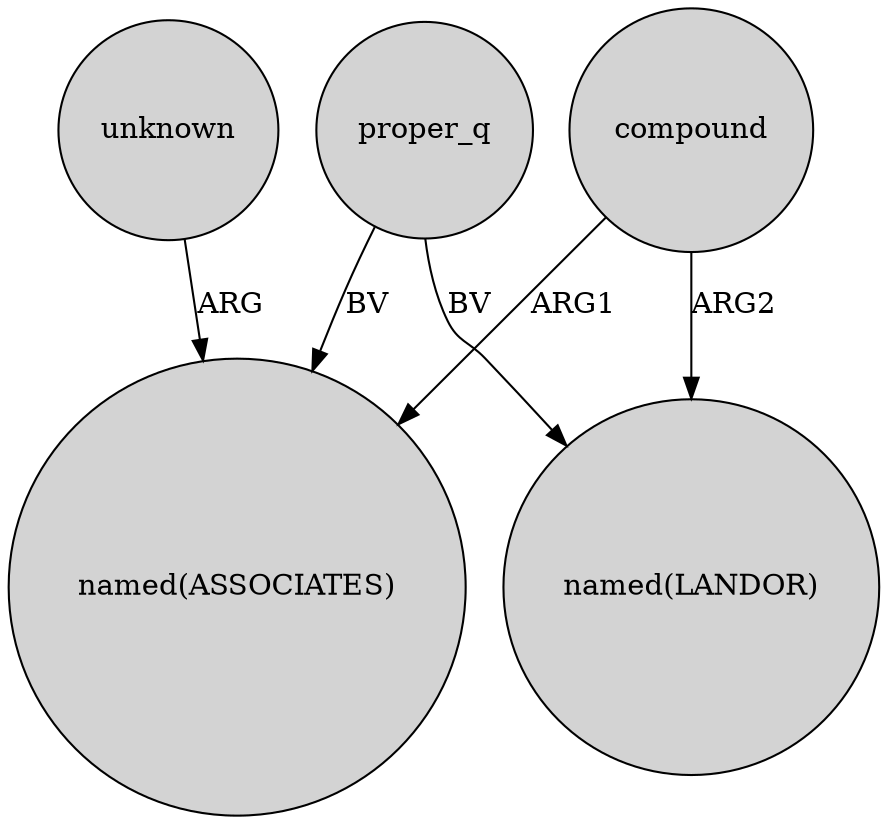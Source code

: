 digraph {
	node [shape=circle style=filled]
	compound -> "named(LANDOR)" [label=ARG2]
	proper_q -> "named(ASSOCIATES)" [label=BV]
	compound -> "named(ASSOCIATES)" [label=ARG1]
	unknown -> "named(ASSOCIATES)" [label=ARG]
	proper_q -> "named(LANDOR)" [label=BV]
}
